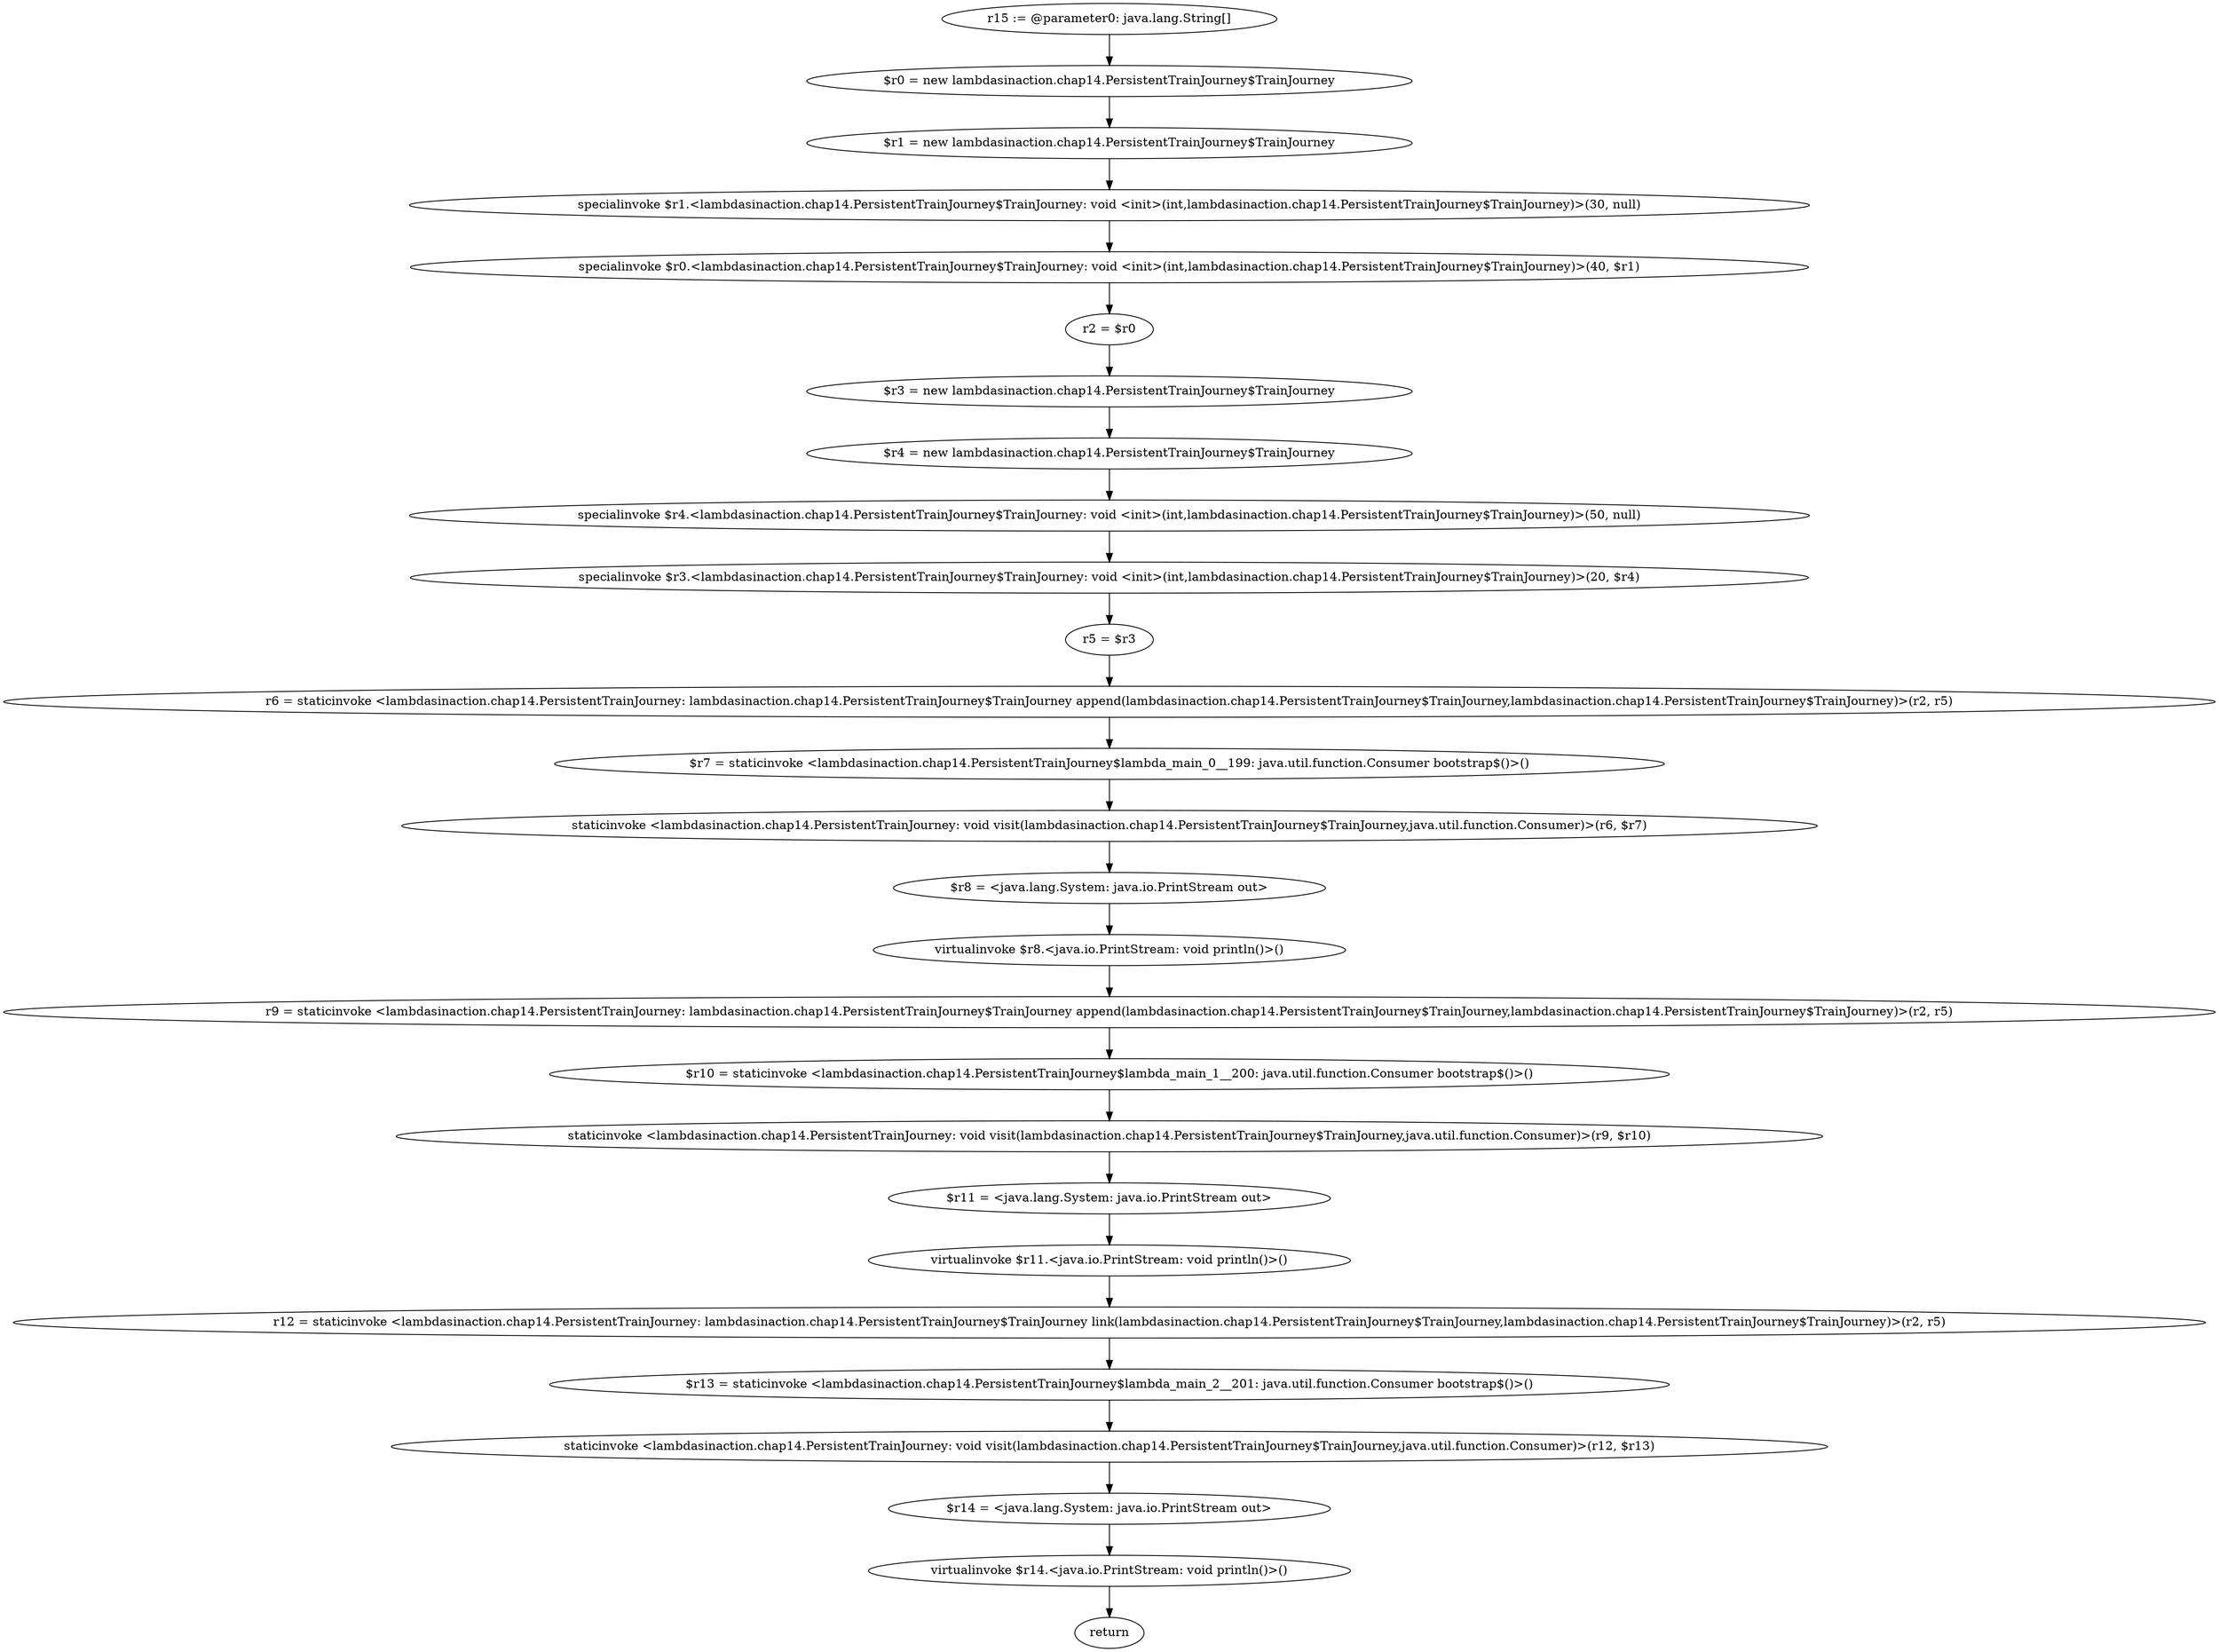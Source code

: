digraph "unitGraph" {
    "r15 := @parameter0: java.lang.String[]"
    "$r0 = new lambdasinaction.chap14.PersistentTrainJourney$TrainJourney"
    "$r1 = new lambdasinaction.chap14.PersistentTrainJourney$TrainJourney"
    "specialinvoke $r1.<lambdasinaction.chap14.PersistentTrainJourney$TrainJourney: void <init>(int,lambdasinaction.chap14.PersistentTrainJourney$TrainJourney)>(30, null)"
    "specialinvoke $r0.<lambdasinaction.chap14.PersistentTrainJourney$TrainJourney: void <init>(int,lambdasinaction.chap14.PersistentTrainJourney$TrainJourney)>(40, $r1)"
    "r2 = $r0"
    "$r3 = new lambdasinaction.chap14.PersistentTrainJourney$TrainJourney"
    "$r4 = new lambdasinaction.chap14.PersistentTrainJourney$TrainJourney"
    "specialinvoke $r4.<lambdasinaction.chap14.PersistentTrainJourney$TrainJourney: void <init>(int,lambdasinaction.chap14.PersistentTrainJourney$TrainJourney)>(50, null)"
    "specialinvoke $r3.<lambdasinaction.chap14.PersistentTrainJourney$TrainJourney: void <init>(int,lambdasinaction.chap14.PersistentTrainJourney$TrainJourney)>(20, $r4)"
    "r5 = $r3"
    "r6 = staticinvoke <lambdasinaction.chap14.PersistentTrainJourney: lambdasinaction.chap14.PersistentTrainJourney$TrainJourney append(lambdasinaction.chap14.PersistentTrainJourney$TrainJourney,lambdasinaction.chap14.PersistentTrainJourney$TrainJourney)>(r2, r5)"
    "$r7 = staticinvoke <lambdasinaction.chap14.PersistentTrainJourney$lambda_main_0__199: java.util.function.Consumer bootstrap$()>()"
    "staticinvoke <lambdasinaction.chap14.PersistentTrainJourney: void visit(lambdasinaction.chap14.PersistentTrainJourney$TrainJourney,java.util.function.Consumer)>(r6, $r7)"
    "$r8 = <java.lang.System: java.io.PrintStream out>"
    "virtualinvoke $r8.<java.io.PrintStream: void println()>()"
    "r9 = staticinvoke <lambdasinaction.chap14.PersistentTrainJourney: lambdasinaction.chap14.PersistentTrainJourney$TrainJourney append(lambdasinaction.chap14.PersistentTrainJourney$TrainJourney,lambdasinaction.chap14.PersistentTrainJourney$TrainJourney)>(r2, r5)"
    "$r10 = staticinvoke <lambdasinaction.chap14.PersistentTrainJourney$lambda_main_1__200: java.util.function.Consumer bootstrap$()>()"
    "staticinvoke <lambdasinaction.chap14.PersistentTrainJourney: void visit(lambdasinaction.chap14.PersistentTrainJourney$TrainJourney,java.util.function.Consumer)>(r9, $r10)"
    "$r11 = <java.lang.System: java.io.PrintStream out>"
    "virtualinvoke $r11.<java.io.PrintStream: void println()>()"
    "r12 = staticinvoke <lambdasinaction.chap14.PersistentTrainJourney: lambdasinaction.chap14.PersistentTrainJourney$TrainJourney link(lambdasinaction.chap14.PersistentTrainJourney$TrainJourney,lambdasinaction.chap14.PersistentTrainJourney$TrainJourney)>(r2, r5)"
    "$r13 = staticinvoke <lambdasinaction.chap14.PersistentTrainJourney$lambda_main_2__201: java.util.function.Consumer bootstrap$()>()"
    "staticinvoke <lambdasinaction.chap14.PersistentTrainJourney: void visit(lambdasinaction.chap14.PersistentTrainJourney$TrainJourney,java.util.function.Consumer)>(r12, $r13)"
    "$r14 = <java.lang.System: java.io.PrintStream out>"
    "virtualinvoke $r14.<java.io.PrintStream: void println()>()"
    "return"
    "r15 := @parameter0: java.lang.String[]"->"$r0 = new lambdasinaction.chap14.PersistentTrainJourney$TrainJourney";
    "$r0 = new lambdasinaction.chap14.PersistentTrainJourney$TrainJourney"->"$r1 = new lambdasinaction.chap14.PersistentTrainJourney$TrainJourney";
    "$r1 = new lambdasinaction.chap14.PersistentTrainJourney$TrainJourney"->"specialinvoke $r1.<lambdasinaction.chap14.PersistentTrainJourney$TrainJourney: void <init>(int,lambdasinaction.chap14.PersistentTrainJourney$TrainJourney)>(30, null)";
    "specialinvoke $r1.<lambdasinaction.chap14.PersistentTrainJourney$TrainJourney: void <init>(int,lambdasinaction.chap14.PersistentTrainJourney$TrainJourney)>(30, null)"->"specialinvoke $r0.<lambdasinaction.chap14.PersistentTrainJourney$TrainJourney: void <init>(int,lambdasinaction.chap14.PersistentTrainJourney$TrainJourney)>(40, $r1)";
    "specialinvoke $r0.<lambdasinaction.chap14.PersistentTrainJourney$TrainJourney: void <init>(int,lambdasinaction.chap14.PersistentTrainJourney$TrainJourney)>(40, $r1)"->"r2 = $r0";
    "r2 = $r0"->"$r3 = new lambdasinaction.chap14.PersistentTrainJourney$TrainJourney";
    "$r3 = new lambdasinaction.chap14.PersistentTrainJourney$TrainJourney"->"$r4 = new lambdasinaction.chap14.PersistentTrainJourney$TrainJourney";
    "$r4 = new lambdasinaction.chap14.PersistentTrainJourney$TrainJourney"->"specialinvoke $r4.<lambdasinaction.chap14.PersistentTrainJourney$TrainJourney: void <init>(int,lambdasinaction.chap14.PersistentTrainJourney$TrainJourney)>(50, null)";
    "specialinvoke $r4.<lambdasinaction.chap14.PersistentTrainJourney$TrainJourney: void <init>(int,lambdasinaction.chap14.PersistentTrainJourney$TrainJourney)>(50, null)"->"specialinvoke $r3.<lambdasinaction.chap14.PersistentTrainJourney$TrainJourney: void <init>(int,lambdasinaction.chap14.PersistentTrainJourney$TrainJourney)>(20, $r4)";
    "specialinvoke $r3.<lambdasinaction.chap14.PersistentTrainJourney$TrainJourney: void <init>(int,lambdasinaction.chap14.PersistentTrainJourney$TrainJourney)>(20, $r4)"->"r5 = $r3";
    "r5 = $r3"->"r6 = staticinvoke <lambdasinaction.chap14.PersistentTrainJourney: lambdasinaction.chap14.PersistentTrainJourney$TrainJourney append(lambdasinaction.chap14.PersistentTrainJourney$TrainJourney,lambdasinaction.chap14.PersistentTrainJourney$TrainJourney)>(r2, r5)";
    "r6 = staticinvoke <lambdasinaction.chap14.PersistentTrainJourney: lambdasinaction.chap14.PersistentTrainJourney$TrainJourney append(lambdasinaction.chap14.PersistentTrainJourney$TrainJourney,lambdasinaction.chap14.PersistentTrainJourney$TrainJourney)>(r2, r5)"->"$r7 = staticinvoke <lambdasinaction.chap14.PersistentTrainJourney$lambda_main_0__199: java.util.function.Consumer bootstrap$()>()";
    "$r7 = staticinvoke <lambdasinaction.chap14.PersistentTrainJourney$lambda_main_0__199: java.util.function.Consumer bootstrap$()>()"->"staticinvoke <lambdasinaction.chap14.PersistentTrainJourney: void visit(lambdasinaction.chap14.PersistentTrainJourney$TrainJourney,java.util.function.Consumer)>(r6, $r7)";
    "staticinvoke <lambdasinaction.chap14.PersistentTrainJourney: void visit(lambdasinaction.chap14.PersistentTrainJourney$TrainJourney,java.util.function.Consumer)>(r6, $r7)"->"$r8 = <java.lang.System: java.io.PrintStream out>";
    "$r8 = <java.lang.System: java.io.PrintStream out>"->"virtualinvoke $r8.<java.io.PrintStream: void println()>()";
    "virtualinvoke $r8.<java.io.PrintStream: void println()>()"->"r9 = staticinvoke <lambdasinaction.chap14.PersistentTrainJourney: lambdasinaction.chap14.PersistentTrainJourney$TrainJourney append(lambdasinaction.chap14.PersistentTrainJourney$TrainJourney,lambdasinaction.chap14.PersistentTrainJourney$TrainJourney)>(r2, r5)";
    "r9 = staticinvoke <lambdasinaction.chap14.PersistentTrainJourney: lambdasinaction.chap14.PersistentTrainJourney$TrainJourney append(lambdasinaction.chap14.PersistentTrainJourney$TrainJourney,lambdasinaction.chap14.PersistentTrainJourney$TrainJourney)>(r2, r5)"->"$r10 = staticinvoke <lambdasinaction.chap14.PersistentTrainJourney$lambda_main_1__200: java.util.function.Consumer bootstrap$()>()";
    "$r10 = staticinvoke <lambdasinaction.chap14.PersistentTrainJourney$lambda_main_1__200: java.util.function.Consumer bootstrap$()>()"->"staticinvoke <lambdasinaction.chap14.PersistentTrainJourney: void visit(lambdasinaction.chap14.PersistentTrainJourney$TrainJourney,java.util.function.Consumer)>(r9, $r10)";
    "staticinvoke <lambdasinaction.chap14.PersistentTrainJourney: void visit(lambdasinaction.chap14.PersistentTrainJourney$TrainJourney,java.util.function.Consumer)>(r9, $r10)"->"$r11 = <java.lang.System: java.io.PrintStream out>";
    "$r11 = <java.lang.System: java.io.PrintStream out>"->"virtualinvoke $r11.<java.io.PrintStream: void println()>()";
    "virtualinvoke $r11.<java.io.PrintStream: void println()>()"->"r12 = staticinvoke <lambdasinaction.chap14.PersistentTrainJourney: lambdasinaction.chap14.PersistentTrainJourney$TrainJourney link(lambdasinaction.chap14.PersistentTrainJourney$TrainJourney,lambdasinaction.chap14.PersistentTrainJourney$TrainJourney)>(r2, r5)";
    "r12 = staticinvoke <lambdasinaction.chap14.PersistentTrainJourney: lambdasinaction.chap14.PersistentTrainJourney$TrainJourney link(lambdasinaction.chap14.PersistentTrainJourney$TrainJourney,lambdasinaction.chap14.PersistentTrainJourney$TrainJourney)>(r2, r5)"->"$r13 = staticinvoke <lambdasinaction.chap14.PersistentTrainJourney$lambda_main_2__201: java.util.function.Consumer bootstrap$()>()";
    "$r13 = staticinvoke <lambdasinaction.chap14.PersistentTrainJourney$lambda_main_2__201: java.util.function.Consumer bootstrap$()>()"->"staticinvoke <lambdasinaction.chap14.PersistentTrainJourney: void visit(lambdasinaction.chap14.PersistentTrainJourney$TrainJourney,java.util.function.Consumer)>(r12, $r13)";
    "staticinvoke <lambdasinaction.chap14.PersistentTrainJourney: void visit(lambdasinaction.chap14.PersistentTrainJourney$TrainJourney,java.util.function.Consumer)>(r12, $r13)"->"$r14 = <java.lang.System: java.io.PrintStream out>";
    "$r14 = <java.lang.System: java.io.PrintStream out>"->"virtualinvoke $r14.<java.io.PrintStream: void println()>()";
    "virtualinvoke $r14.<java.io.PrintStream: void println()>()"->"return";
}
